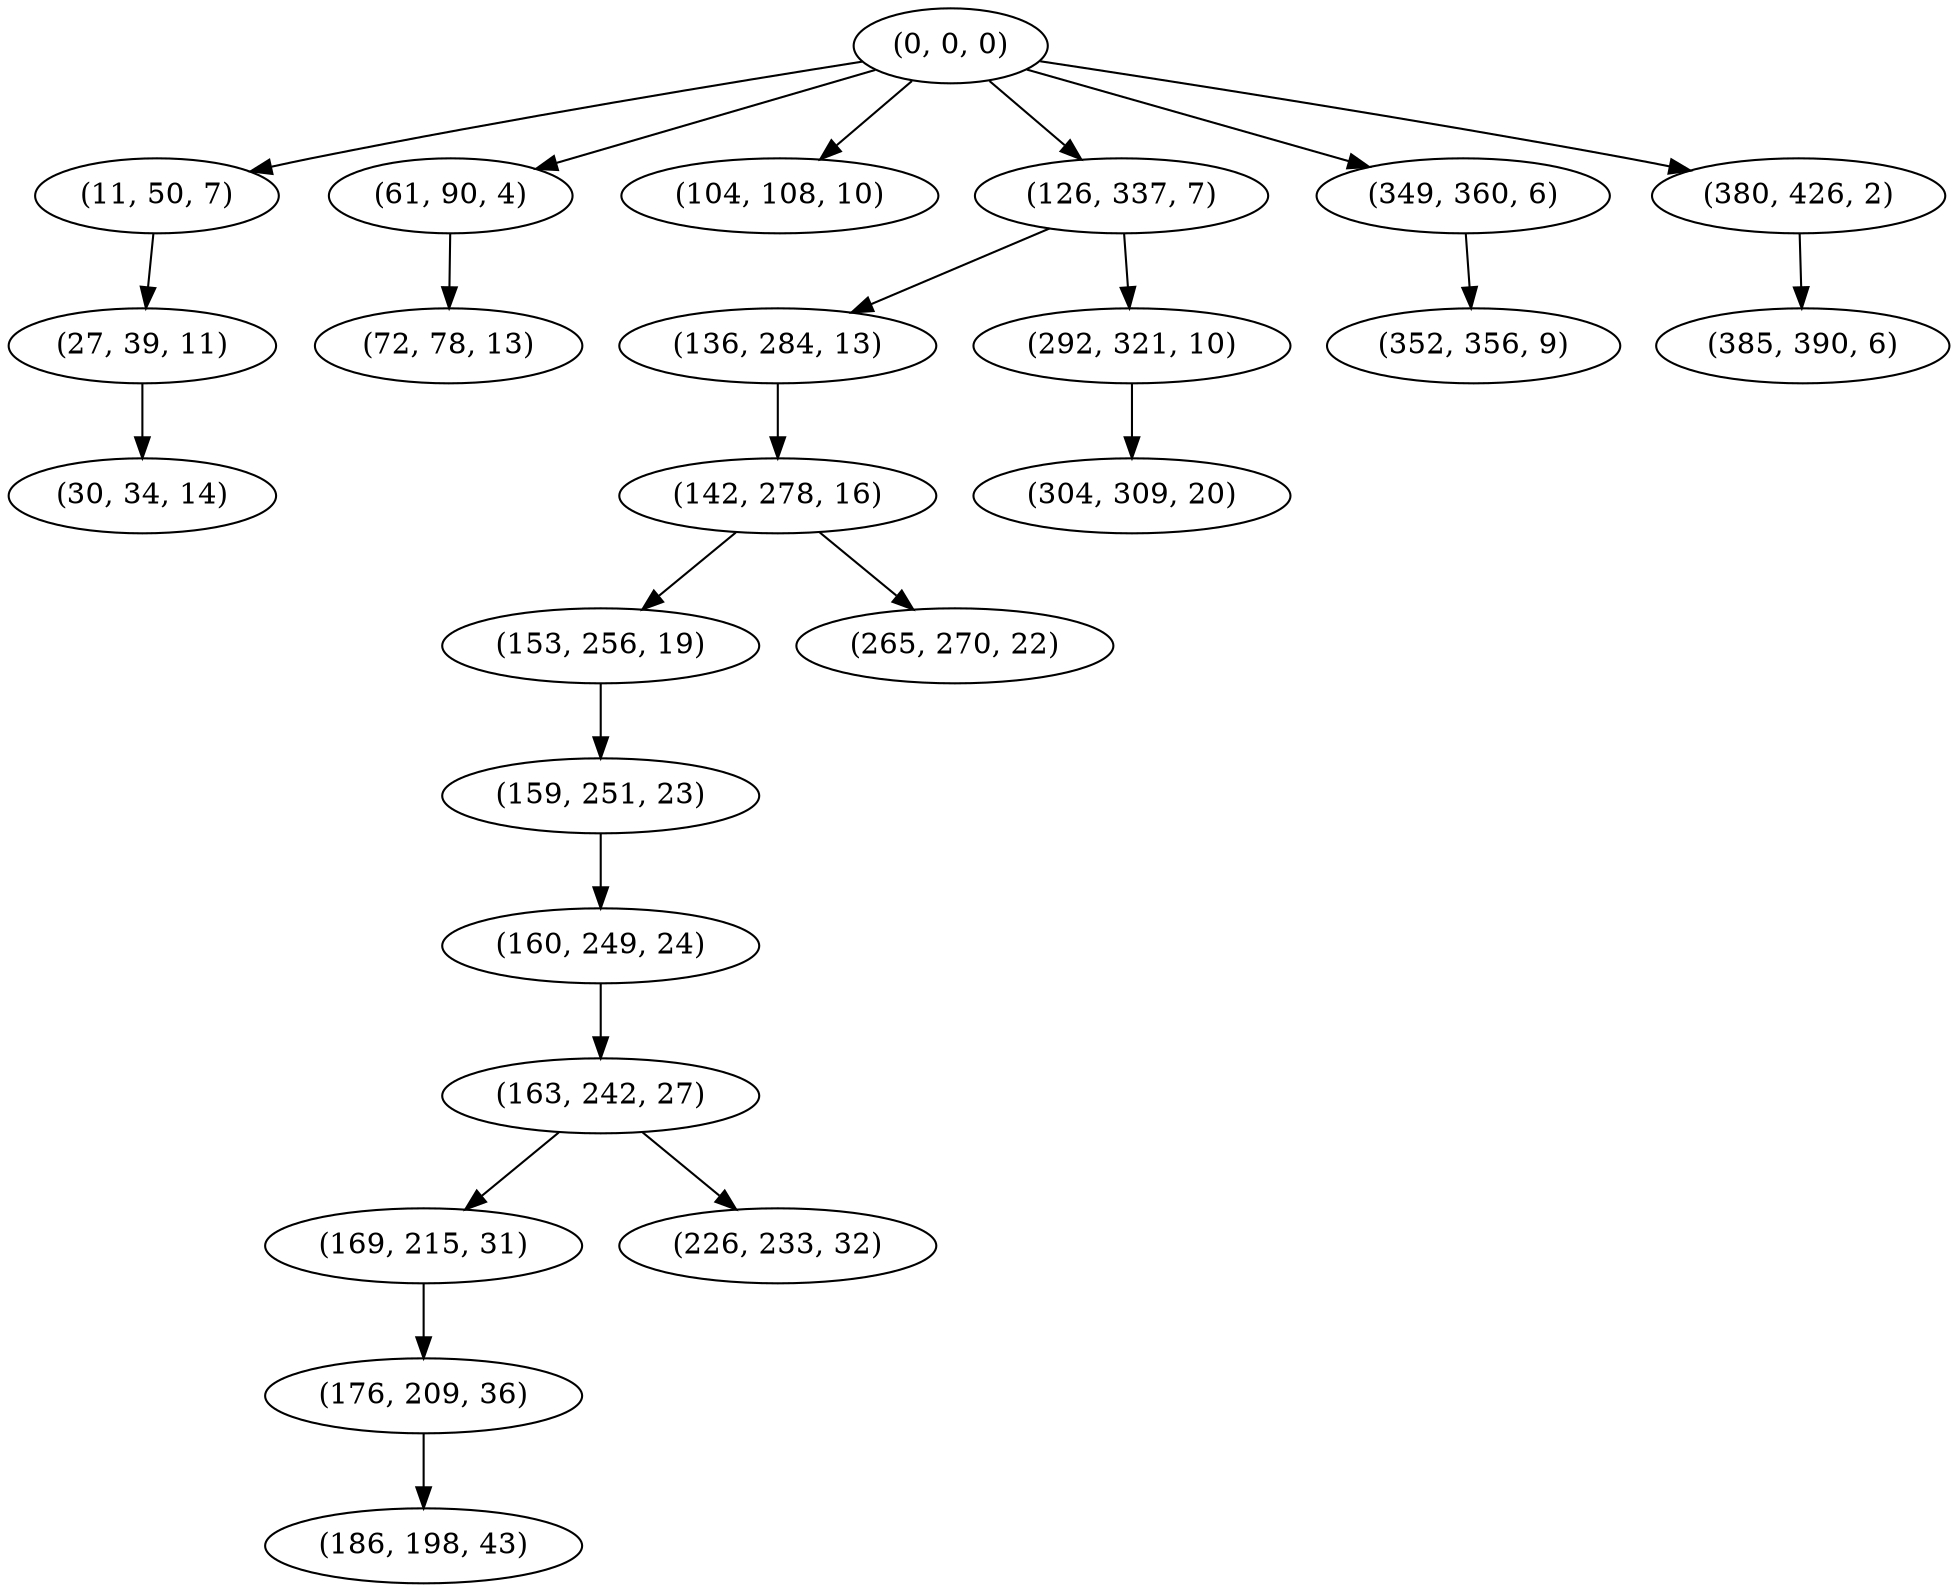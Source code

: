 digraph tree {
    "(0, 0, 0)";
    "(11, 50, 7)";
    "(27, 39, 11)";
    "(30, 34, 14)";
    "(61, 90, 4)";
    "(72, 78, 13)";
    "(104, 108, 10)";
    "(126, 337, 7)";
    "(136, 284, 13)";
    "(142, 278, 16)";
    "(153, 256, 19)";
    "(159, 251, 23)";
    "(160, 249, 24)";
    "(163, 242, 27)";
    "(169, 215, 31)";
    "(176, 209, 36)";
    "(186, 198, 43)";
    "(226, 233, 32)";
    "(265, 270, 22)";
    "(292, 321, 10)";
    "(304, 309, 20)";
    "(349, 360, 6)";
    "(352, 356, 9)";
    "(380, 426, 2)";
    "(385, 390, 6)";
    "(0, 0, 0)" -> "(11, 50, 7)";
    "(0, 0, 0)" -> "(61, 90, 4)";
    "(0, 0, 0)" -> "(104, 108, 10)";
    "(0, 0, 0)" -> "(126, 337, 7)";
    "(0, 0, 0)" -> "(349, 360, 6)";
    "(0, 0, 0)" -> "(380, 426, 2)";
    "(11, 50, 7)" -> "(27, 39, 11)";
    "(27, 39, 11)" -> "(30, 34, 14)";
    "(61, 90, 4)" -> "(72, 78, 13)";
    "(126, 337, 7)" -> "(136, 284, 13)";
    "(126, 337, 7)" -> "(292, 321, 10)";
    "(136, 284, 13)" -> "(142, 278, 16)";
    "(142, 278, 16)" -> "(153, 256, 19)";
    "(142, 278, 16)" -> "(265, 270, 22)";
    "(153, 256, 19)" -> "(159, 251, 23)";
    "(159, 251, 23)" -> "(160, 249, 24)";
    "(160, 249, 24)" -> "(163, 242, 27)";
    "(163, 242, 27)" -> "(169, 215, 31)";
    "(163, 242, 27)" -> "(226, 233, 32)";
    "(169, 215, 31)" -> "(176, 209, 36)";
    "(176, 209, 36)" -> "(186, 198, 43)";
    "(292, 321, 10)" -> "(304, 309, 20)";
    "(349, 360, 6)" -> "(352, 356, 9)";
    "(380, 426, 2)" -> "(385, 390, 6)";
}
